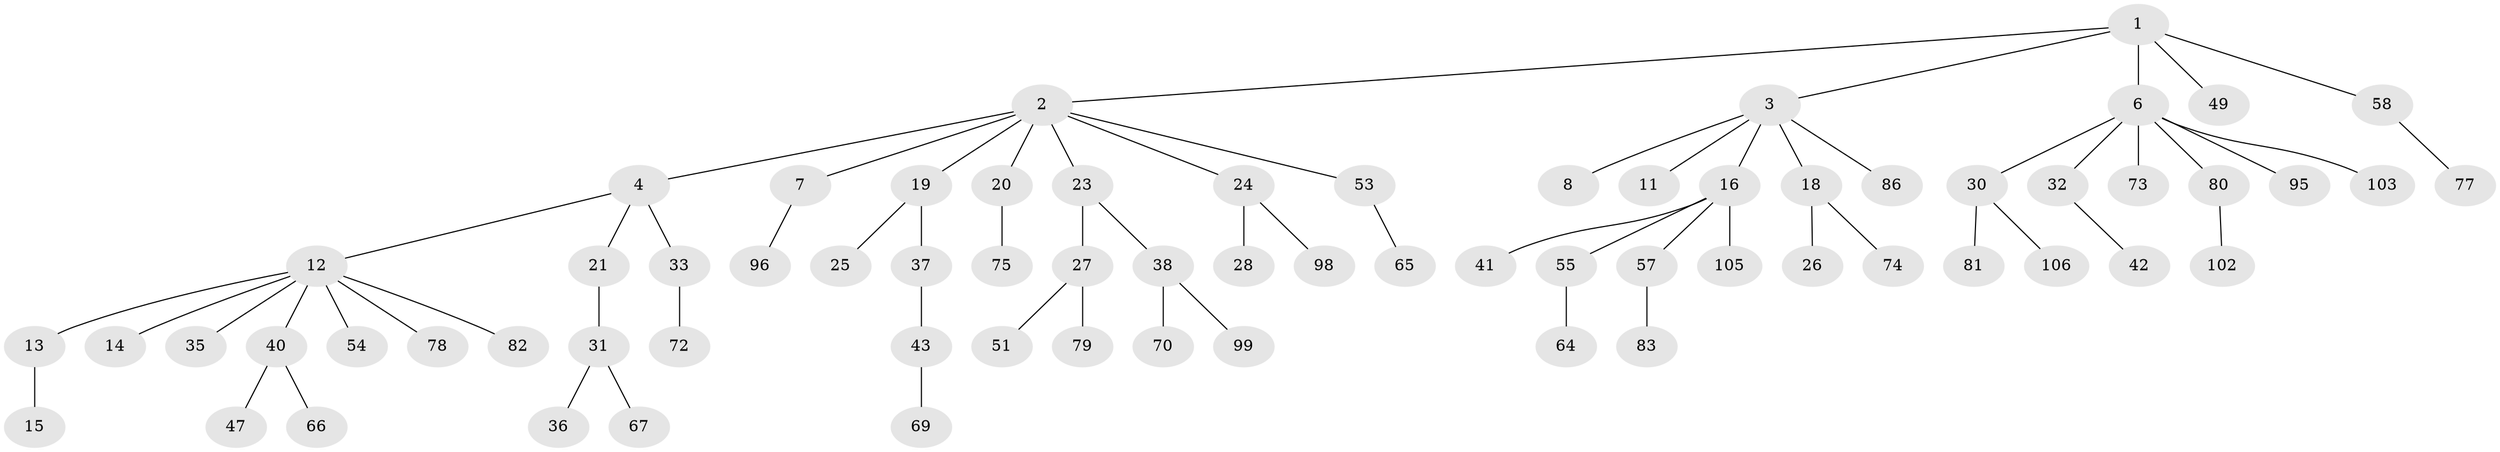 // Generated by graph-tools (version 1.1) at 2025/24/03/03/25 07:24:05]
// undirected, 69 vertices, 68 edges
graph export_dot {
graph [start="1"]
  node [color=gray90,style=filled];
  1 [super="+45"];
  2 [super="+5"];
  3 [super="+9"];
  4 [super="+10"];
  6 [super="+85"];
  7 [super="+61"];
  8 [super="+62"];
  11 [super="+17"];
  12 [super="+34"];
  13;
  14 [super="+90"];
  15 [super="+59"];
  16 [super="+39"];
  18 [super="+29"];
  19;
  20 [super="+22"];
  21 [super="+44"];
  23;
  24 [super="+46"];
  25 [super="+108"];
  26 [super="+48"];
  27 [super="+71"];
  28;
  30 [super="+91"];
  31 [super="+50"];
  32 [super="+100"];
  33 [super="+89"];
  35;
  36 [super="+93"];
  37 [super="+68"];
  38 [super="+60"];
  40 [super="+56"];
  41 [super="+109"];
  42;
  43;
  47 [super="+52"];
  49;
  51;
  53 [super="+101"];
  54 [super="+87"];
  55 [super="+97"];
  57 [super="+63"];
  58 [super="+107"];
  64 [super="+76"];
  65;
  66;
  67;
  69 [super="+84"];
  70;
  72;
  73 [super="+94"];
  74;
  75 [super="+88"];
  77;
  78 [super="+92"];
  79;
  80;
  81;
  82;
  83;
  86;
  95;
  96;
  98;
  99;
  102;
  103 [super="+104"];
  105;
  106;
  1 -- 2;
  1 -- 3;
  1 -- 6;
  1 -- 58;
  1 -- 49;
  2 -- 4;
  2 -- 19;
  2 -- 20;
  2 -- 23;
  2 -- 24;
  2 -- 53;
  2 -- 7;
  3 -- 8;
  3 -- 18;
  3 -- 16;
  3 -- 11;
  3 -- 86;
  4 -- 21;
  4 -- 33;
  4 -- 12;
  6 -- 30;
  6 -- 32;
  6 -- 73;
  6 -- 80;
  6 -- 95;
  6 -- 103;
  7 -- 96;
  12 -- 13;
  12 -- 14;
  12 -- 35;
  12 -- 78;
  12 -- 82;
  12 -- 40;
  12 -- 54;
  13 -- 15;
  16 -- 55;
  16 -- 57;
  16 -- 41;
  16 -- 105;
  18 -- 26;
  18 -- 74;
  19 -- 25;
  19 -- 37;
  20 -- 75;
  21 -- 31;
  23 -- 27;
  23 -- 38;
  24 -- 28;
  24 -- 98;
  27 -- 51;
  27 -- 79;
  30 -- 81;
  30 -- 106;
  31 -- 36;
  31 -- 67;
  32 -- 42;
  33 -- 72;
  37 -- 43;
  38 -- 70;
  38 -- 99;
  40 -- 47;
  40 -- 66;
  43 -- 69;
  53 -- 65;
  55 -- 64;
  57 -- 83;
  58 -- 77;
  80 -- 102;
}
